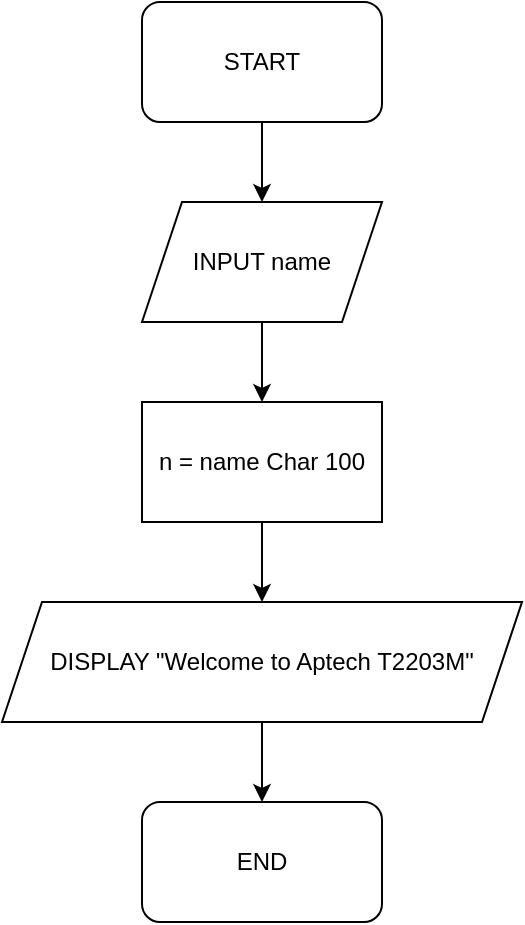 <mxfile version="17.1.2" type="github">
  <diagram id="C5RBs43oDa-KdzZeNtuy" name="Page-1">
    <mxGraphModel dx="1422" dy="764" grid="1" gridSize="10" guides="1" tooltips="1" connect="1" arrows="1" fold="1" page="1" pageScale="1" pageWidth="827" pageHeight="1169" math="0" shadow="0">
      <root>
        <mxCell id="WIyWlLk6GJQsqaUBKTNV-0" />
        <mxCell id="WIyWlLk6GJQsqaUBKTNV-1" parent="WIyWlLk6GJQsqaUBKTNV-0" />
        <mxCell id="yP8-PEbHTTU77Yfx1eNg-4" value="" style="edgeStyle=orthogonalEdgeStyle;rounded=0;orthogonalLoop=1;jettySize=auto;html=1;" edge="1" parent="WIyWlLk6GJQsqaUBKTNV-1" source="yP8-PEbHTTU77Yfx1eNg-0" target="yP8-PEbHTTU77Yfx1eNg-3">
          <mxGeometry relative="1" as="geometry" />
        </mxCell>
        <mxCell id="yP8-PEbHTTU77Yfx1eNg-0" value="START" style="rounded=1;whiteSpace=wrap;html=1;" vertex="1" parent="WIyWlLk6GJQsqaUBKTNV-1">
          <mxGeometry x="340" y="60" width="120" height="60" as="geometry" />
        </mxCell>
        <mxCell id="yP8-PEbHTTU77Yfx1eNg-6" value="" style="edgeStyle=orthogonalEdgeStyle;rounded=0;orthogonalLoop=1;jettySize=auto;html=1;" edge="1" parent="WIyWlLk6GJQsqaUBKTNV-1" source="yP8-PEbHTTU77Yfx1eNg-3" target="yP8-PEbHTTU77Yfx1eNg-5">
          <mxGeometry relative="1" as="geometry" />
        </mxCell>
        <mxCell id="yP8-PEbHTTU77Yfx1eNg-3" value="INPUT name" style="shape=parallelogram;perimeter=parallelogramPerimeter;whiteSpace=wrap;html=1;fixedSize=1;" vertex="1" parent="WIyWlLk6GJQsqaUBKTNV-1">
          <mxGeometry x="340" y="160" width="120" height="60" as="geometry" />
        </mxCell>
        <mxCell id="yP8-PEbHTTU77Yfx1eNg-9" value="" style="edgeStyle=orthogonalEdgeStyle;rounded=0;orthogonalLoop=1;jettySize=auto;html=1;" edge="1" parent="WIyWlLk6GJQsqaUBKTNV-1" source="yP8-PEbHTTU77Yfx1eNg-5" target="yP8-PEbHTTU77Yfx1eNg-7">
          <mxGeometry relative="1" as="geometry" />
        </mxCell>
        <mxCell id="yP8-PEbHTTU77Yfx1eNg-5" value="n = name Char 100" style="whiteSpace=wrap;html=1;" vertex="1" parent="WIyWlLk6GJQsqaUBKTNV-1">
          <mxGeometry x="340" y="260" width="120" height="60" as="geometry" />
        </mxCell>
        <mxCell id="yP8-PEbHTTU77Yfx1eNg-11" value="" style="edgeStyle=orthogonalEdgeStyle;rounded=0;orthogonalLoop=1;jettySize=auto;html=1;" edge="1" parent="WIyWlLk6GJQsqaUBKTNV-1" source="yP8-PEbHTTU77Yfx1eNg-7" target="yP8-PEbHTTU77Yfx1eNg-10">
          <mxGeometry relative="1" as="geometry" />
        </mxCell>
        <mxCell id="yP8-PEbHTTU77Yfx1eNg-7" value="DISPLAY &quot;Welcome to Aptech T2203M&quot;" style="shape=parallelogram;perimeter=parallelogramPerimeter;whiteSpace=wrap;html=1;fixedSize=1;" vertex="1" parent="WIyWlLk6GJQsqaUBKTNV-1">
          <mxGeometry x="270" y="360" width="260" height="60" as="geometry" />
        </mxCell>
        <mxCell id="yP8-PEbHTTU77Yfx1eNg-10" value="END" style="rounded=1;whiteSpace=wrap;html=1;" vertex="1" parent="WIyWlLk6GJQsqaUBKTNV-1">
          <mxGeometry x="340" y="460" width="120" height="60" as="geometry" />
        </mxCell>
      </root>
    </mxGraphModel>
  </diagram>
</mxfile>
